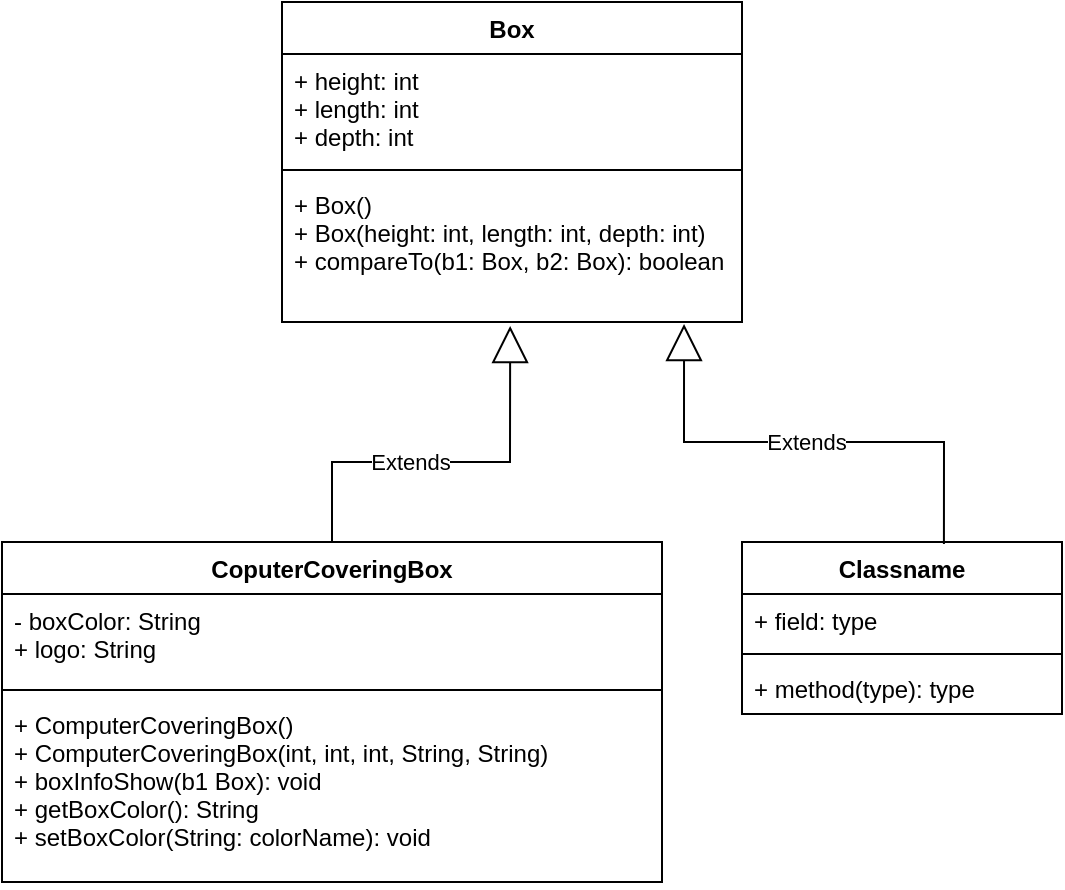<mxfile version="15.8.2" type="device"><diagram id="hBeQkCAkJHo1li53fhXC" name="Page-1"><mxGraphModel dx="175" dy="441" grid="1" gridSize="10" guides="1" tooltips="1" connect="1" arrows="1" fold="1" page="1" pageScale="1" pageWidth="850" pageHeight="1100" math="0" shadow="0"><root><mxCell id="0"/><mxCell id="1" parent="0"/><mxCell id="QwVZUSr0V3lSYqLRWjxq-1" value="Box" style="swimlane;fontStyle=1;align=center;verticalAlign=top;childLayout=stackLayout;horizontal=1;startSize=26;horizontalStack=0;resizeParent=1;resizeParentMax=0;resizeLast=0;collapsible=1;marginBottom=0;" vertex="1" parent="1"><mxGeometry x="310" y="70" width="230" height="160" as="geometry"/></mxCell><mxCell id="QwVZUSr0V3lSYqLRWjxq-2" value="+ height: int&#10;+ length: int&#10;+ depth: int" style="text;strokeColor=none;fillColor=none;align=left;verticalAlign=top;spacingLeft=4;spacingRight=4;overflow=hidden;rotatable=0;points=[[0,0.5],[1,0.5]];portConstraint=eastwest;" vertex="1" parent="QwVZUSr0V3lSYqLRWjxq-1"><mxGeometry y="26" width="230" height="54" as="geometry"/></mxCell><mxCell id="QwVZUSr0V3lSYqLRWjxq-3" value="" style="line;strokeWidth=1;fillColor=none;align=left;verticalAlign=middle;spacingTop=-1;spacingLeft=3;spacingRight=3;rotatable=0;labelPosition=right;points=[];portConstraint=eastwest;" vertex="1" parent="QwVZUSr0V3lSYqLRWjxq-1"><mxGeometry y="80" width="230" height="8" as="geometry"/></mxCell><mxCell id="QwVZUSr0V3lSYqLRWjxq-4" value="+ Box()&#10;+ Box(height: int, length: int, depth: int)&#10;+ compareTo(b1: Box, b2: Box): boolean" style="text;strokeColor=none;fillColor=none;align=left;verticalAlign=top;spacingLeft=4;spacingRight=4;overflow=hidden;rotatable=0;points=[[0,0.5],[1,0.5]];portConstraint=eastwest;" vertex="1" parent="QwVZUSr0V3lSYqLRWjxq-1"><mxGeometry y="88" width="230" height="72" as="geometry"/></mxCell><mxCell id="QwVZUSr0V3lSYqLRWjxq-5" value="CoputerCoveringBox" style="swimlane;fontStyle=1;align=center;verticalAlign=top;childLayout=stackLayout;horizontal=1;startSize=26;horizontalStack=0;resizeParent=1;resizeParentMax=0;resizeLast=0;collapsible=1;marginBottom=0;" vertex="1" parent="1"><mxGeometry x="170" y="340" width="330" height="170" as="geometry"/></mxCell><mxCell id="QwVZUSr0V3lSYqLRWjxq-6" value="- boxColor: String&#10;+ logo: String" style="text;strokeColor=none;fillColor=none;align=left;verticalAlign=top;spacingLeft=4;spacingRight=4;overflow=hidden;rotatable=0;points=[[0,0.5],[1,0.5]];portConstraint=eastwest;" vertex="1" parent="QwVZUSr0V3lSYqLRWjxq-5"><mxGeometry y="26" width="330" height="44" as="geometry"/></mxCell><mxCell id="QwVZUSr0V3lSYqLRWjxq-7" value="" style="line;strokeWidth=1;fillColor=none;align=left;verticalAlign=middle;spacingTop=-1;spacingLeft=3;spacingRight=3;rotatable=0;labelPosition=right;points=[];portConstraint=eastwest;" vertex="1" parent="QwVZUSr0V3lSYqLRWjxq-5"><mxGeometry y="70" width="330" height="8" as="geometry"/></mxCell><mxCell id="QwVZUSr0V3lSYqLRWjxq-8" value="+ ComputerCoveringBox()&#10;+ ComputerCoveringBox(int, int, int, String, String)&#10;+ boxInfoShow(b1 Box): void&#10;+ getBoxColor(): String&#10;+ setBoxColor(String: colorName): void" style="text;strokeColor=none;fillColor=none;align=left;verticalAlign=top;spacingLeft=4;spacingRight=4;overflow=hidden;rotatable=0;points=[[0,0.5],[1,0.5]];portConstraint=eastwest;" vertex="1" parent="QwVZUSr0V3lSYqLRWjxq-5"><mxGeometry y="78" width="330" height="92" as="geometry"/></mxCell><mxCell id="QwVZUSr0V3lSYqLRWjxq-13" value="Extends" style="endArrow=block;endSize=16;endFill=0;html=1;rounded=0;exitX=0.5;exitY=0;exitDx=0;exitDy=0;entryX=0.496;entryY=1.028;entryDx=0;entryDy=0;entryPerimeter=0;" edge="1" parent="1" source="QwVZUSr0V3lSYqLRWjxq-5" target="QwVZUSr0V3lSYqLRWjxq-4"><mxGeometry x="-0.198" width="160" relative="1" as="geometry"><mxPoint x="340" y="270" as="sourcePoint"/><mxPoint x="500" y="270" as="targetPoint"/><Array as="points"><mxPoint x="335" y="300"/><mxPoint x="424" y="300"/></Array><mxPoint as="offset"/></mxGeometry></mxCell><mxCell id="QwVZUSr0V3lSYqLRWjxq-14" value="Classname" style="swimlane;fontStyle=1;align=center;verticalAlign=top;childLayout=stackLayout;horizontal=1;startSize=26;horizontalStack=0;resizeParent=1;resizeParentMax=0;resizeLast=0;collapsible=1;marginBottom=0;" vertex="1" parent="1"><mxGeometry x="540" y="340" width="160" height="86" as="geometry"/></mxCell><mxCell id="QwVZUSr0V3lSYqLRWjxq-15" value="+ field: type" style="text;strokeColor=none;fillColor=none;align=left;verticalAlign=top;spacingLeft=4;spacingRight=4;overflow=hidden;rotatable=0;points=[[0,0.5],[1,0.5]];portConstraint=eastwest;" vertex="1" parent="QwVZUSr0V3lSYqLRWjxq-14"><mxGeometry y="26" width="160" height="26" as="geometry"/></mxCell><mxCell id="QwVZUSr0V3lSYqLRWjxq-16" value="" style="line;strokeWidth=1;fillColor=none;align=left;verticalAlign=middle;spacingTop=-1;spacingLeft=3;spacingRight=3;rotatable=0;labelPosition=right;points=[];portConstraint=eastwest;" vertex="1" parent="QwVZUSr0V3lSYqLRWjxq-14"><mxGeometry y="52" width="160" height="8" as="geometry"/></mxCell><mxCell id="QwVZUSr0V3lSYqLRWjxq-17" value="+ method(type): type" style="text;strokeColor=none;fillColor=none;align=left;verticalAlign=top;spacingLeft=4;spacingRight=4;overflow=hidden;rotatable=0;points=[[0,0.5],[1,0.5]];portConstraint=eastwest;" vertex="1" parent="QwVZUSr0V3lSYqLRWjxq-14"><mxGeometry y="60" width="160" height="26" as="geometry"/></mxCell><mxCell id="QwVZUSr0V3lSYqLRWjxq-18" value="Extends" style="endArrow=block;endSize=16;endFill=0;html=1;rounded=0;entryX=0.874;entryY=1.014;entryDx=0;entryDy=0;entryPerimeter=0;exitX=0.631;exitY=0.012;exitDx=0;exitDy=0;exitPerimeter=0;" edge="1" parent="1" source="QwVZUSr0V3lSYqLRWjxq-14" target="QwVZUSr0V3lSYqLRWjxq-4"><mxGeometry width="160" relative="1" as="geometry"><mxPoint x="620" y="290" as="sourcePoint"/><mxPoint x="500" y="270" as="targetPoint"/><Array as="points"><mxPoint x="641" y="290"/><mxPoint x="511" y="290"/></Array></mxGeometry></mxCell></root></mxGraphModel></diagram></mxfile>